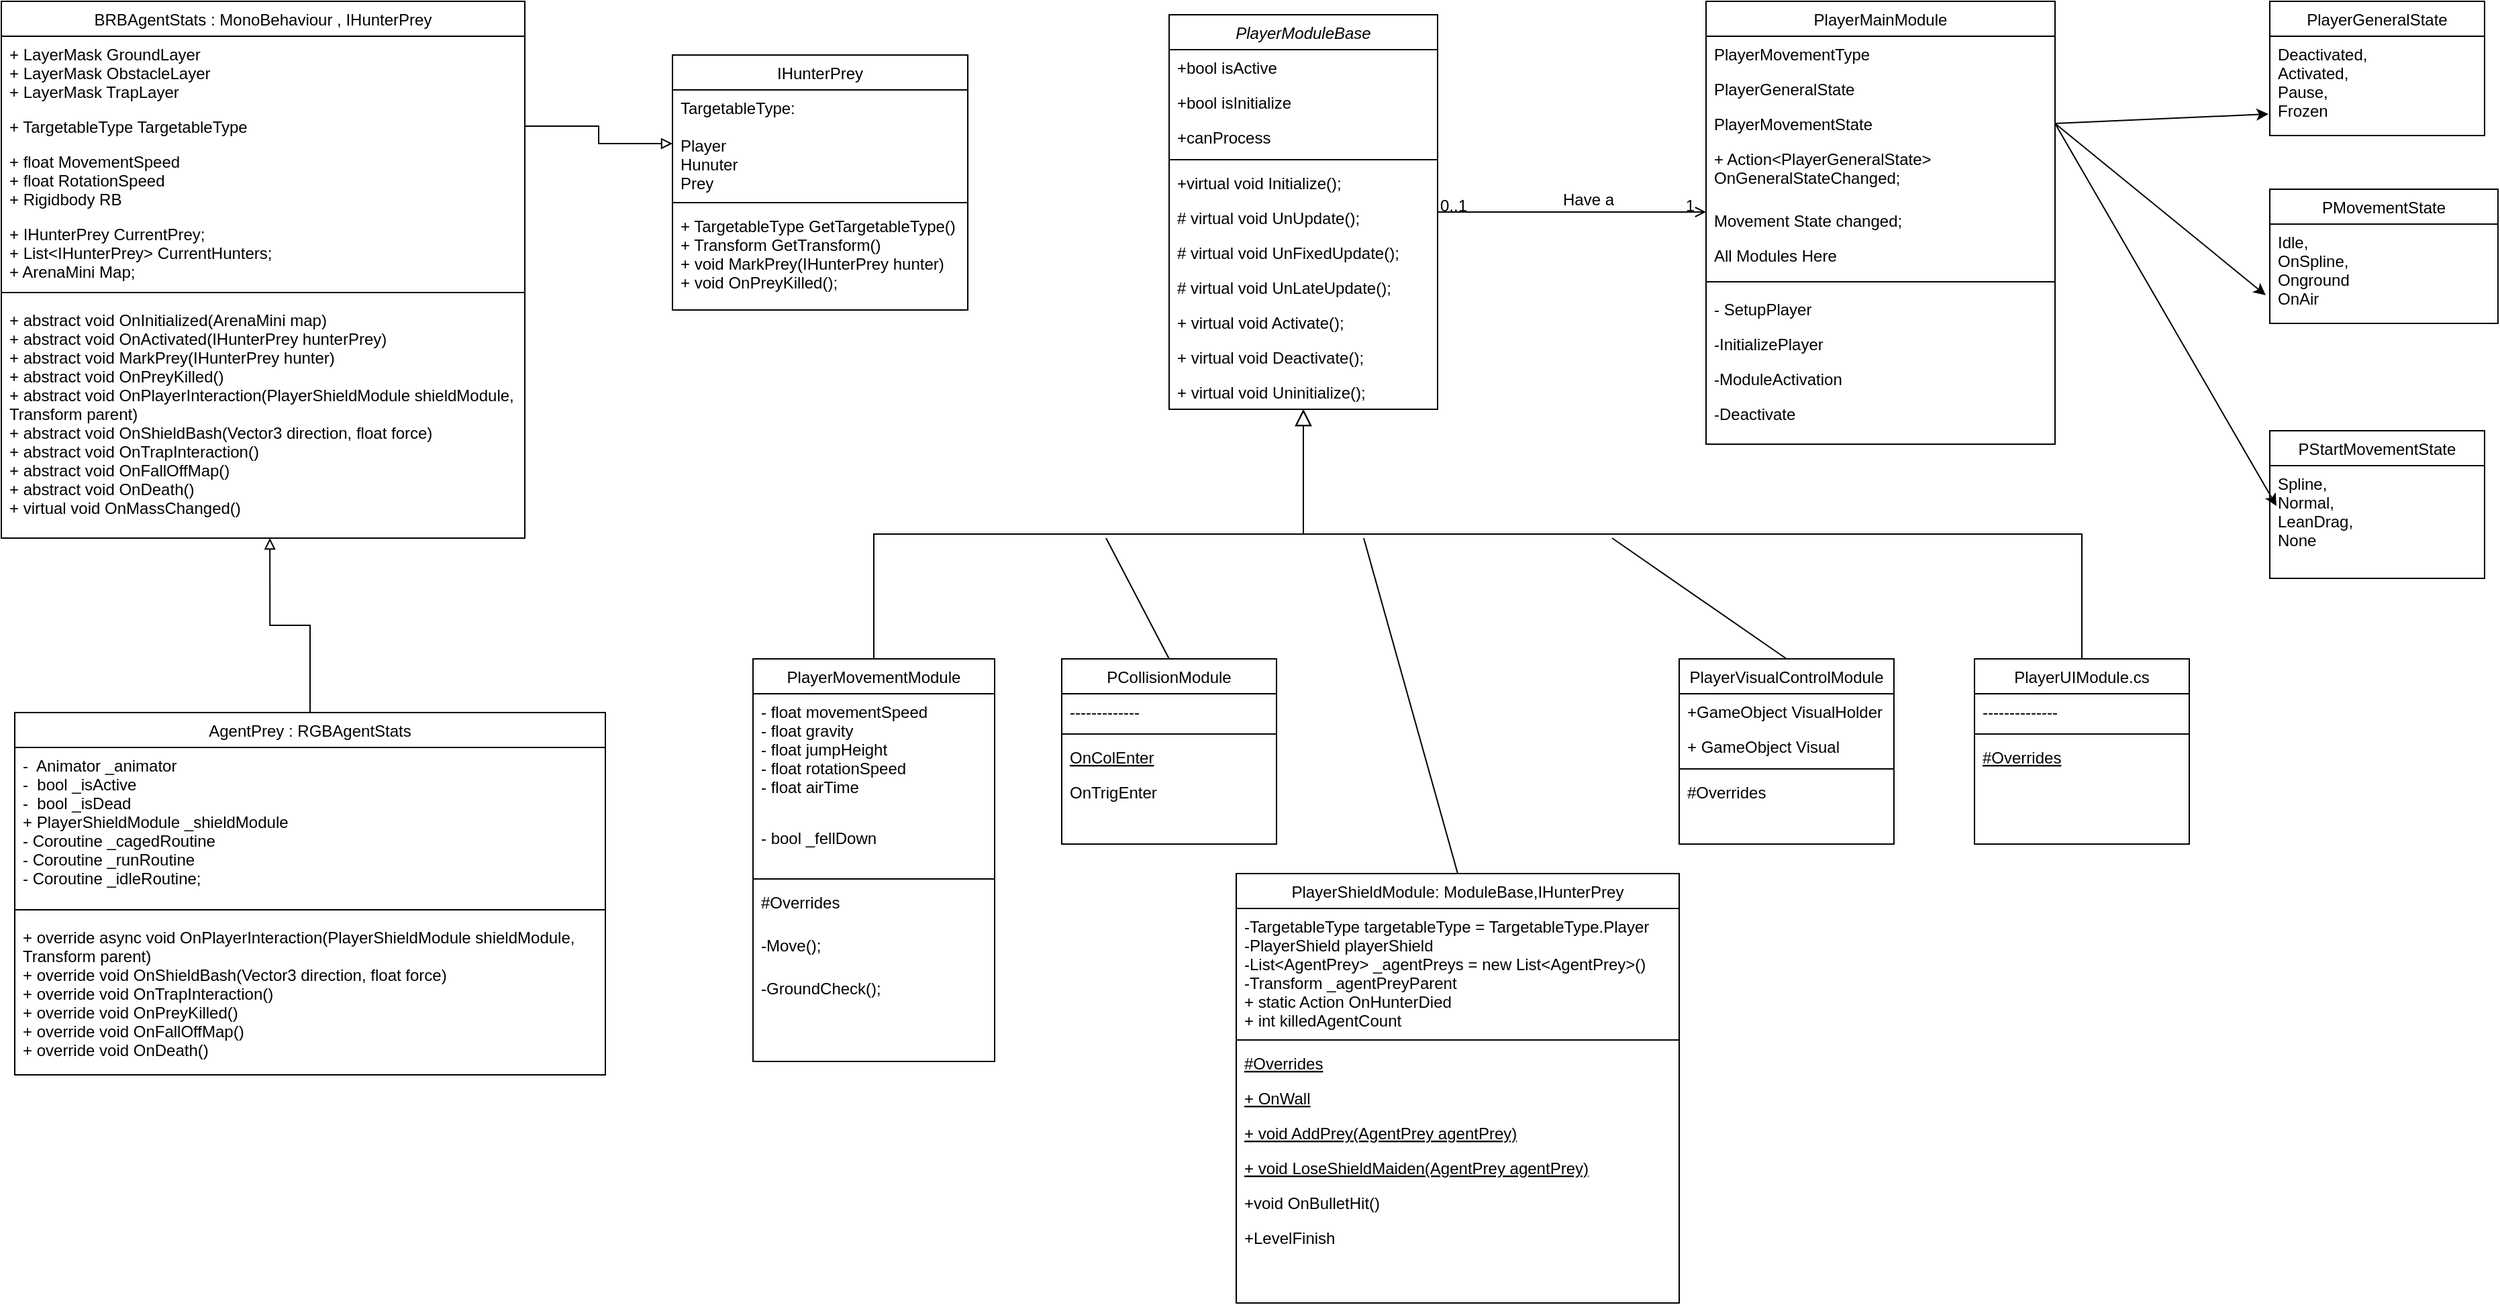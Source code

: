 <mxfile version="20.3.0" type="device"><diagram id="C5RBs43oDa-KdzZeNtuy" name="Page-1"><mxGraphModel dx="2853" dy="1233" grid="1" gridSize="10" guides="1" tooltips="1" connect="1" arrows="1" fold="1" page="1" pageScale="1" pageWidth="827" pageHeight="1169" math="0" shadow="0"><root><mxCell id="WIyWlLk6GJQsqaUBKTNV-0"/><mxCell id="WIyWlLk6GJQsqaUBKTNV-1" parent="WIyWlLk6GJQsqaUBKTNV-0"/><mxCell id="zkfFHV4jXpPFQw0GAbJ--0" value="PlayerModuleBase" style="swimlane;fontStyle=2;align=center;verticalAlign=top;childLayout=stackLayout;horizontal=1;startSize=26;horizontalStack=0;resizeParent=1;resizeLast=0;collapsible=1;marginBottom=0;rounded=0;shadow=0;strokeWidth=1;" parent="WIyWlLk6GJQsqaUBKTNV-1" vertex="1"><mxGeometry x="60" y="20" width="200" height="294" as="geometry"><mxRectangle x="230" y="140" width="160" height="26" as="alternateBounds"/></mxGeometry></mxCell><mxCell id="zkfFHV4jXpPFQw0GAbJ--1" value="+bool isActive" style="text;align=left;verticalAlign=top;spacingLeft=4;spacingRight=4;overflow=hidden;rotatable=0;points=[[0,0.5],[1,0.5]];portConstraint=eastwest;" parent="zkfFHV4jXpPFQw0GAbJ--0" vertex="1"><mxGeometry y="26" width="200" height="26" as="geometry"/></mxCell><mxCell id="zkfFHV4jXpPFQw0GAbJ--2" value="+bool isInitialize    " style="text;align=left;verticalAlign=top;spacingLeft=4;spacingRight=4;overflow=hidden;rotatable=0;points=[[0,0.5],[1,0.5]];portConstraint=eastwest;rounded=0;shadow=0;html=0;" parent="zkfFHV4jXpPFQw0GAbJ--0" vertex="1"><mxGeometry y="52" width="200" height="26" as="geometry"/></mxCell><mxCell id="zkfFHV4jXpPFQw0GAbJ--3" value="+canProcess" style="text;align=left;verticalAlign=top;spacingLeft=4;spacingRight=4;overflow=hidden;rotatable=0;points=[[0,0.5],[1,0.5]];portConstraint=eastwest;rounded=0;shadow=0;html=0;" parent="zkfFHV4jXpPFQw0GAbJ--0" vertex="1"><mxGeometry y="78" width="200" height="26" as="geometry"/></mxCell><mxCell id="zkfFHV4jXpPFQw0GAbJ--4" value="" style="line;html=1;strokeWidth=1;align=left;verticalAlign=middle;spacingTop=-1;spacingLeft=3;spacingRight=3;rotatable=0;labelPosition=right;points=[];portConstraint=eastwest;" parent="zkfFHV4jXpPFQw0GAbJ--0" vertex="1"><mxGeometry y="104" width="200" height="8" as="geometry"/></mxCell><mxCell id="zkfFHV4jXpPFQw0GAbJ--5" value="+virtual void Initialize();" style="text;align=left;verticalAlign=top;spacingLeft=4;spacingRight=4;overflow=hidden;rotatable=0;points=[[0,0.5],[1,0.5]];portConstraint=eastwest;" parent="zkfFHV4jXpPFQw0GAbJ--0" vertex="1"><mxGeometry y="112" width="200" height="26" as="geometry"/></mxCell><mxCell id="3IJ4O50w9_blBwNhIo6J-9" value="# virtual void UnUpdate(); " style="text;align=left;verticalAlign=top;spacingLeft=4;spacingRight=4;overflow=hidden;rotatable=0;points=[[0,0.5],[1,0.5]];portConstraint=eastwest;" vertex="1" parent="zkfFHV4jXpPFQw0GAbJ--0"><mxGeometry y="138" width="200" height="26" as="geometry"/></mxCell><mxCell id="3IJ4O50w9_blBwNhIo6J-10" value="# virtual void UnFixedUpdate();" style="text;align=left;verticalAlign=top;spacingLeft=4;spacingRight=4;overflow=hidden;rotatable=0;points=[[0,0.5],[1,0.5]];portConstraint=eastwest;" vertex="1" parent="zkfFHV4jXpPFQw0GAbJ--0"><mxGeometry y="164" width="200" height="26" as="geometry"/></mxCell><mxCell id="3IJ4O50w9_blBwNhIo6J-12" value="# virtual void UnLateUpdate();" style="text;align=left;verticalAlign=top;spacingLeft=4;spacingRight=4;overflow=hidden;rotatable=0;points=[[0,0.5],[1,0.5]];portConstraint=eastwest;" vertex="1" parent="zkfFHV4jXpPFQw0GAbJ--0"><mxGeometry y="190" width="200" height="26" as="geometry"/></mxCell><mxCell id="3IJ4O50w9_blBwNhIo6J-11" value="+ virtual void Activate();" style="text;align=left;verticalAlign=top;spacingLeft=4;spacingRight=4;overflow=hidden;rotatable=0;points=[[0,0.5],[1,0.5]];portConstraint=eastwest;" vertex="1" parent="zkfFHV4jXpPFQw0GAbJ--0"><mxGeometry y="216" width="200" height="26" as="geometry"/></mxCell><mxCell id="3IJ4O50w9_blBwNhIo6J-13" value="+ virtual void Deactivate();" style="text;align=left;verticalAlign=top;spacingLeft=4;spacingRight=4;overflow=hidden;rotatable=0;points=[[0,0.5],[1,0.5]];portConstraint=eastwest;" vertex="1" parent="zkfFHV4jXpPFQw0GAbJ--0"><mxGeometry y="242" width="200" height="26" as="geometry"/></mxCell><mxCell id="3IJ4O50w9_blBwNhIo6J-14" value="+ virtual void Uninitialize();" style="text;align=left;verticalAlign=top;spacingLeft=4;spacingRight=4;overflow=hidden;rotatable=0;points=[[0,0.5],[1,0.5]];portConstraint=eastwest;" vertex="1" parent="zkfFHV4jXpPFQw0GAbJ--0"><mxGeometry y="268" width="200" height="26" as="geometry"/></mxCell><mxCell id="zkfFHV4jXpPFQw0GAbJ--6" value="PlayerMovementModule" style="swimlane;fontStyle=0;align=center;verticalAlign=top;childLayout=stackLayout;horizontal=1;startSize=26;horizontalStack=0;resizeParent=1;resizeLast=0;collapsible=1;marginBottom=0;rounded=0;shadow=0;strokeWidth=1;" parent="WIyWlLk6GJQsqaUBKTNV-1" vertex="1"><mxGeometry x="-250" y="500" width="180" height="300" as="geometry"><mxRectangle x="130" y="380" width="160" height="26" as="alternateBounds"/></mxGeometry></mxCell><mxCell id="zkfFHV4jXpPFQw0GAbJ--7" value="- float movementSpeed&#10;- float gravity&#10;- float jumpHeight&#10;- float rotationSpeed&#10;- float airTime" style="text;align=left;verticalAlign=top;spacingLeft=4;spacingRight=4;overflow=hidden;rotatable=0;points=[[0,0.5],[1,0.5]];portConstraint=eastwest;" parent="zkfFHV4jXpPFQw0GAbJ--6" vertex="1"><mxGeometry y="26" width="180" height="94" as="geometry"/></mxCell><mxCell id="3IJ4O50w9_blBwNhIo6J-68" value="- bool _fellDown" style="text;align=left;verticalAlign=top;spacingLeft=4;spacingRight=4;overflow=hidden;rotatable=0;points=[[0,0.5],[1,0.5]];portConstraint=eastwest;" vertex="1" parent="zkfFHV4jXpPFQw0GAbJ--6"><mxGeometry y="120" width="180" height="40" as="geometry"/></mxCell><mxCell id="zkfFHV4jXpPFQw0GAbJ--9" value="" style="line;html=1;strokeWidth=1;align=left;verticalAlign=middle;spacingTop=-1;spacingLeft=3;spacingRight=3;rotatable=0;labelPosition=right;points=[];portConstraint=eastwest;" parent="zkfFHV4jXpPFQw0GAbJ--6" vertex="1"><mxGeometry y="160" width="180" height="8" as="geometry"/></mxCell><mxCell id="3IJ4O50w9_blBwNhIo6J-69" value="#Overrides" style="text;align=left;verticalAlign=top;spacingLeft=4;spacingRight=4;overflow=hidden;rotatable=0;points=[[0,0.5],[1,0.5]];portConstraint=eastwest;" vertex="1" parent="zkfFHV4jXpPFQw0GAbJ--6"><mxGeometry y="168" width="180" height="32" as="geometry"/></mxCell><mxCell id="3IJ4O50w9_blBwNhIo6J-70" value="-Move();" style="text;align=left;verticalAlign=top;spacingLeft=4;spacingRight=4;overflow=hidden;rotatable=0;points=[[0,0.5],[1,0.5]];portConstraint=eastwest;" vertex="1" parent="zkfFHV4jXpPFQw0GAbJ--6"><mxGeometry y="200" width="180" height="32" as="geometry"/></mxCell><mxCell id="3IJ4O50w9_blBwNhIo6J-71" value="-GroundCheck();" style="text;align=left;verticalAlign=top;spacingLeft=4;spacingRight=4;overflow=hidden;rotatable=0;points=[[0,0.5],[1,0.5]];portConstraint=eastwest;" vertex="1" parent="zkfFHV4jXpPFQw0GAbJ--6"><mxGeometry y="232" width="180" height="32" as="geometry"/></mxCell><mxCell id="zkfFHV4jXpPFQw0GAbJ--12" value="" style="endArrow=block;endSize=10;endFill=0;shadow=0;strokeWidth=1;rounded=0;edgeStyle=elbowEdgeStyle;elbow=vertical;" parent="WIyWlLk6GJQsqaUBKTNV-1" source="zkfFHV4jXpPFQw0GAbJ--6" target="zkfFHV4jXpPFQw0GAbJ--0" edge="1"><mxGeometry width="160" relative="1" as="geometry"><mxPoint x="200" y="203" as="sourcePoint"/><mxPoint x="200" y="203" as="targetPoint"/></mxGeometry></mxCell><mxCell id="zkfFHV4jXpPFQw0GAbJ--16" value="" style="endArrow=block;endSize=10;endFill=0;shadow=0;strokeWidth=1;rounded=0;edgeStyle=elbowEdgeStyle;elbow=vertical;exitX=0.5;exitY=0;exitDx=0;exitDy=0;" parent="WIyWlLk6GJQsqaUBKTNV-1" source="3IJ4O50w9_blBwNhIo6J-35" target="zkfFHV4jXpPFQw0GAbJ--0" edge="1"><mxGeometry width="160" relative="1" as="geometry"><mxPoint x="740" y="510" as="sourcePoint"/><mxPoint x="310" y="271" as="targetPoint"/><Array as="points"><mxPoint x="430" y="407"/></Array></mxGeometry></mxCell><mxCell id="zkfFHV4jXpPFQw0GAbJ--17" value="PlayerMainModule" style="swimlane;fontStyle=0;align=center;verticalAlign=top;childLayout=stackLayout;horizontal=1;startSize=26;horizontalStack=0;resizeParent=1;resizeLast=0;collapsible=1;marginBottom=0;rounded=0;shadow=0;strokeWidth=1;" parent="WIyWlLk6GJQsqaUBKTNV-1" vertex="1"><mxGeometry x="460" y="10" width="260" height="330" as="geometry"><mxRectangle x="550" y="140" width="160" height="26" as="alternateBounds"/></mxGeometry></mxCell><mxCell id="zkfFHV4jXpPFQw0GAbJ--18" value="PlayerMovementType" style="text;align=left;verticalAlign=top;spacingLeft=4;spacingRight=4;overflow=hidden;rotatable=0;points=[[0,0.5],[1,0.5]];portConstraint=eastwest;" parent="zkfFHV4jXpPFQw0GAbJ--17" vertex="1"><mxGeometry y="26" width="260" height="26" as="geometry"/></mxCell><mxCell id="zkfFHV4jXpPFQw0GAbJ--19" value="PlayerGeneralState" style="text;align=left;verticalAlign=top;spacingLeft=4;spacingRight=4;overflow=hidden;rotatable=0;points=[[0,0.5],[1,0.5]];portConstraint=eastwest;rounded=0;shadow=0;html=0;" parent="zkfFHV4jXpPFQw0GAbJ--17" vertex="1"><mxGeometry y="52" width="260" height="26" as="geometry"/></mxCell><mxCell id="zkfFHV4jXpPFQw0GAbJ--20" value="PlayerMovementState" style="text;align=left;verticalAlign=top;spacingLeft=4;spacingRight=4;overflow=hidden;rotatable=0;points=[[0,0.5],[1,0.5]];portConstraint=eastwest;rounded=0;shadow=0;html=0;" parent="zkfFHV4jXpPFQw0GAbJ--17" vertex="1"><mxGeometry y="78" width="260" height="26" as="geometry"/></mxCell><mxCell id="zkfFHV4jXpPFQw0GAbJ--21" value="+ Action&lt;PlayerGeneralState&gt; &#10;OnGeneralStateChanged;" style="text;align=left;verticalAlign=top;spacingLeft=4;spacingRight=4;overflow=hidden;rotatable=0;points=[[0,0.5],[1,0.5]];portConstraint=eastwest;rounded=0;shadow=0;html=0;" parent="zkfFHV4jXpPFQw0GAbJ--17" vertex="1"><mxGeometry y="104" width="260" height="46" as="geometry"/></mxCell><mxCell id="zkfFHV4jXpPFQw0GAbJ--22" value="Movement State changed;" style="text;align=left;verticalAlign=top;spacingLeft=4;spacingRight=4;overflow=hidden;rotatable=0;points=[[0,0.5],[1,0.5]];portConstraint=eastwest;rounded=0;shadow=0;html=0;" parent="zkfFHV4jXpPFQw0GAbJ--17" vertex="1"><mxGeometry y="150" width="260" height="26" as="geometry"/></mxCell><mxCell id="zkfFHV4jXpPFQw0GAbJ--24" value="All Modules Here" style="text;align=left;verticalAlign=top;spacingLeft=4;spacingRight=4;overflow=hidden;rotatable=0;points=[[0,0.5],[1,0.5]];portConstraint=eastwest;" parent="zkfFHV4jXpPFQw0GAbJ--17" vertex="1"><mxGeometry y="176" width="260" height="26" as="geometry"/></mxCell><mxCell id="zkfFHV4jXpPFQw0GAbJ--23" value="" style="line;html=1;strokeWidth=1;align=left;verticalAlign=middle;spacingTop=-1;spacingLeft=3;spacingRight=3;rotatable=0;labelPosition=right;points=[];portConstraint=eastwest;" parent="zkfFHV4jXpPFQw0GAbJ--17" vertex="1"><mxGeometry y="202" width="260" height="14" as="geometry"/></mxCell><mxCell id="3IJ4O50w9_blBwNhIo6J-64" value="- SetupPlayer" style="text;align=left;verticalAlign=top;spacingLeft=4;spacingRight=4;overflow=hidden;rotatable=0;points=[[0,0.5],[1,0.5]];portConstraint=eastwest;" vertex="1" parent="zkfFHV4jXpPFQw0GAbJ--17"><mxGeometry y="216" width="260" height="26" as="geometry"/></mxCell><mxCell id="3IJ4O50w9_blBwNhIo6J-65" value="-InitializePlayer" style="text;align=left;verticalAlign=top;spacingLeft=4;spacingRight=4;overflow=hidden;rotatable=0;points=[[0,0.5],[1,0.5]];portConstraint=eastwest;" vertex="1" parent="zkfFHV4jXpPFQw0GAbJ--17"><mxGeometry y="242" width="260" height="26" as="geometry"/></mxCell><mxCell id="3IJ4O50w9_blBwNhIo6J-66" value="-ModuleActivation" style="text;align=left;verticalAlign=top;spacingLeft=4;spacingRight=4;overflow=hidden;rotatable=0;points=[[0,0.5],[1,0.5]];portConstraint=eastwest;" vertex="1" parent="zkfFHV4jXpPFQw0GAbJ--17"><mxGeometry y="268" width="260" height="26" as="geometry"/></mxCell><mxCell id="3IJ4O50w9_blBwNhIo6J-67" value="-Deactivate" style="text;align=left;verticalAlign=top;spacingLeft=4;spacingRight=4;overflow=hidden;rotatable=0;points=[[0,0.5],[1,0.5]];portConstraint=eastwest;" vertex="1" parent="zkfFHV4jXpPFQw0GAbJ--17"><mxGeometry y="294" width="260" height="26" as="geometry"/></mxCell><mxCell id="zkfFHV4jXpPFQw0GAbJ--26" value="" style="endArrow=open;shadow=0;strokeWidth=1;rounded=0;endFill=1;edgeStyle=elbowEdgeStyle;elbow=vertical;" parent="WIyWlLk6GJQsqaUBKTNV-1" source="zkfFHV4jXpPFQw0GAbJ--0" target="zkfFHV4jXpPFQw0GAbJ--17" edge="1"><mxGeometry x="0.5" y="41" relative="1" as="geometry"><mxPoint x="380" y="192" as="sourcePoint"/><mxPoint x="540" y="192" as="targetPoint"/><mxPoint x="-40" y="32" as="offset"/></mxGeometry></mxCell><mxCell id="zkfFHV4jXpPFQw0GAbJ--27" value="0..1" style="resizable=0;align=left;verticalAlign=bottom;labelBackgroundColor=none;fontSize=12;" parent="zkfFHV4jXpPFQw0GAbJ--26" connectable="0" vertex="1"><mxGeometry x="-1" relative="1" as="geometry"><mxPoint y="4" as="offset"/></mxGeometry></mxCell><mxCell id="zkfFHV4jXpPFQw0GAbJ--28" value="1" style="resizable=0;align=right;verticalAlign=bottom;labelBackgroundColor=none;fontSize=12;" parent="zkfFHV4jXpPFQw0GAbJ--26" connectable="0" vertex="1"><mxGeometry x="1" relative="1" as="geometry"><mxPoint x="-7" y="4" as="offset"/></mxGeometry></mxCell><mxCell id="zkfFHV4jXpPFQw0GAbJ--29" value="Have a" style="text;html=1;resizable=0;points=[];;align=center;verticalAlign=middle;labelBackgroundColor=none;rounded=0;shadow=0;strokeWidth=1;fontSize=12;" parent="zkfFHV4jXpPFQw0GAbJ--26" vertex="1" connectable="0"><mxGeometry x="0.5" y="49" relative="1" as="geometry"><mxPoint x="-38" y="40" as="offset"/></mxGeometry></mxCell><mxCell id="3IJ4O50w9_blBwNhIo6J-0" value="PCollisionModule" style="swimlane;fontStyle=0;align=center;verticalAlign=top;childLayout=stackLayout;horizontal=1;startSize=26;horizontalStack=0;resizeParent=1;resizeLast=0;collapsible=1;marginBottom=0;rounded=0;shadow=0;strokeWidth=1;" vertex="1" parent="WIyWlLk6GJQsqaUBKTNV-1"><mxGeometry x="-20" y="500" width="160" height="138" as="geometry"><mxRectangle x="130" y="380" width="160" height="26" as="alternateBounds"/></mxGeometry></mxCell><mxCell id="3IJ4O50w9_blBwNhIo6J-2" value="-------------" style="text;align=left;verticalAlign=top;spacingLeft=4;spacingRight=4;overflow=hidden;rotatable=0;points=[[0,0.5],[1,0.5]];portConstraint=eastwest;rounded=0;shadow=0;html=0;" vertex="1" parent="3IJ4O50w9_blBwNhIo6J-0"><mxGeometry y="26" width="160" height="26" as="geometry"/></mxCell><mxCell id="3IJ4O50w9_blBwNhIo6J-3" value="" style="line;html=1;strokeWidth=1;align=left;verticalAlign=middle;spacingTop=-1;spacingLeft=3;spacingRight=3;rotatable=0;labelPosition=right;points=[];portConstraint=eastwest;" vertex="1" parent="3IJ4O50w9_blBwNhIo6J-0"><mxGeometry y="52" width="160" height="8" as="geometry"/></mxCell><mxCell id="3IJ4O50w9_blBwNhIo6J-4" value="OnColEnter" style="text;align=left;verticalAlign=top;spacingLeft=4;spacingRight=4;overflow=hidden;rotatable=0;points=[[0,0.5],[1,0.5]];portConstraint=eastwest;fontStyle=4" vertex="1" parent="3IJ4O50w9_blBwNhIo6J-0"><mxGeometry y="60" width="160" height="26" as="geometry"/></mxCell><mxCell id="3IJ4O50w9_blBwNhIo6J-5" value="OnTrigEnter" style="text;align=left;verticalAlign=top;spacingLeft=4;spacingRight=4;overflow=hidden;rotatable=0;points=[[0,0.5],[1,0.5]];portConstraint=eastwest;" vertex="1" parent="3IJ4O50w9_blBwNhIo6J-0"><mxGeometry y="86" width="160" height="26" as="geometry"/></mxCell><mxCell id="3IJ4O50w9_blBwNhIo6J-8" value="" style="endArrow=none;html=1;rounded=0;exitX=0.5;exitY=0;exitDx=0;exitDy=0;" edge="1" parent="WIyWlLk6GJQsqaUBKTNV-1" source="3IJ4O50w9_blBwNhIo6J-0"><mxGeometry width="50" height="50" relative="1" as="geometry"><mxPoint x="390" y="470" as="sourcePoint"/><mxPoint x="13" y="410" as="targetPoint"/></mxGeometry></mxCell><mxCell id="3IJ4O50w9_blBwNhIo6J-15" value="PlayerShieldModule: ModuleBase,IHunterPrey" style="swimlane;fontStyle=0;align=center;verticalAlign=top;childLayout=stackLayout;horizontal=1;startSize=26;horizontalStack=0;resizeParent=1;resizeLast=0;collapsible=1;marginBottom=0;rounded=0;shadow=0;strokeWidth=1;" vertex="1" parent="WIyWlLk6GJQsqaUBKTNV-1"><mxGeometry x="110" y="660" width="330" height="320" as="geometry"><mxRectangle x="130" y="380" width="160" height="26" as="alternateBounds"/></mxGeometry></mxCell><mxCell id="3IJ4O50w9_blBwNhIo6J-16" value="-TargetableType targetableType = TargetableType.Player&#10;-PlayerShield playerShield&#10;-List&lt;AgentPrey&gt; _agentPreys = new List&lt;AgentPrey&gt;()&#10;-Transform _agentPreyParent&#10;+ static Action OnHunterDied&#10;+ int killedAgentCount" style="text;align=left;verticalAlign=top;spacingLeft=4;spacingRight=4;overflow=hidden;rotatable=0;points=[[0,0.5],[1,0.5]];portConstraint=eastwest;" vertex="1" parent="3IJ4O50w9_blBwNhIo6J-15"><mxGeometry y="26" width="330" height="94" as="geometry"/></mxCell><mxCell id="3IJ4O50w9_blBwNhIo6J-18" value="" style="line;html=1;strokeWidth=1;align=left;verticalAlign=middle;spacingTop=-1;spacingLeft=3;spacingRight=3;rotatable=0;labelPosition=right;points=[];portConstraint=eastwest;" vertex="1" parent="3IJ4O50w9_blBwNhIo6J-15"><mxGeometry y="120" width="330" height="8" as="geometry"/></mxCell><mxCell id="3IJ4O50w9_blBwNhIo6J-19" value="#Overrides" style="text;align=left;verticalAlign=top;spacingLeft=4;spacingRight=4;overflow=hidden;rotatable=0;points=[[0,0.5],[1,0.5]];portConstraint=eastwest;fontStyle=4" vertex="1" parent="3IJ4O50w9_blBwNhIo6J-15"><mxGeometry y="128" width="330" height="26" as="geometry"/></mxCell><mxCell id="3IJ4O50w9_blBwNhIo6J-79" value="+ OnWall" style="text;align=left;verticalAlign=top;spacingLeft=4;spacingRight=4;overflow=hidden;rotatable=0;points=[[0,0.5],[1,0.5]];portConstraint=eastwest;fontStyle=4" vertex="1" parent="3IJ4O50w9_blBwNhIo6J-15"><mxGeometry y="154" width="330" height="26" as="geometry"/></mxCell><mxCell id="3IJ4O50w9_blBwNhIo6J-80" value="+ void AddPrey(AgentPrey agentPrey)" style="text;align=left;verticalAlign=top;spacingLeft=4;spacingRight=4;overflow=hidden;rotatable=0;points=[[0,0.5],[1,0.5]];portConstraint=eastwest;fontStyle=4" vertex="1" parent="3IJ4O50w9_blBwNhIo6J-15"><mxGeometry y="180" width="330" height="26" as="geometry"/></mxCell><mxCell id="3IJ4O50w9_blBwNhIo6J-81" value="+ void LoseShieldMaiden(AgentPrey agentPrey)" style="text;align=left;verticalAlign=top;spacingLeft=4;spacingRight=4;overflow=hidden;rotatable=0;points=[[0,0.5],[1,0.5]];portConstraint=eastwest;fontStyle=4" vertex="1" parent="3IJ4O50w9_blBwNhIo6J-15"><mxGeometry y="206" width="330" height="26" as="geometry"/></mxCell><mxCell id="3IJ4O50w9_blBwNhIo6J-128" value="+void OnBulletHit()" style="text;align=left;verticalAlign=top;spacingLeft=4;spacingRight=4;overflow=hidden;rotatable=0;points=[[0,0.5],[1,0.5]];portConstraint=eastwest;" vertex="1" parent="3IJ4O50w9_blBwNhIo6J-15"><mxGeometry y="232" width="330" height="26" as="geometry"/></mxCell><mxCell id="3IJ4O50w9_blBwNhIo6J-129" value="+LevelFinish" style="text;align=left;verticalAlign=top;spacingLeft=4;spacingRight=4;overflow=hidden;rotatable=0;points=[[0,0.5],[1,0.5]];portConstraint=eastwest;" vertex="1" parent="3IJ4O50w9_blBwNhIo6J-15"><mxGeometry y="258" width="330" height="26" as="geometry"/></mxCell><mxCell id="3IJ4O50w9_blBwNhIo6J-21" value="" style="endArrow=none;html=1;rounded=0;exitX=0.5;exitY=0;exitDx=0;exitDy=0;" edge="1" parent="WIyWlLk6GJQsqaUBKTNV-1" source="3IJ4O50w9_blBwNhIo6J-15"><mxGeometry width="50" height="50" relative="1" as="geometry"><mxPoint x="390" y="470" as="sourcePoint"/><mxPoint x="205" y="410" as="targetPoint"/></mxGeometry></mxCell><mxCell id="3IJ4O50w9_blBwNhIo6J-22" value="PlayerVisualControlModule" style="swimlane;fontStyle=0;align=center;verticalAlign=top;childLayout=stackLayout;horizontal=1;startSize=26;horizontalStack=0;resizeParent=1;resizeLast=0;collapsible=1;marginBottom=0;rounded=0;shadow=0;strokeWidth=1;" vertex="1" parent="WIyWlLk6GJQsqaUBKTNV-1"><mxGeometry x="440" y="500" width="160" height="138" as="geometry"><mxRectangle x="130" y="380" width="160" height="26" as="alternateBounds"/></mxGeometry></mxCell><mxCell id="3IJ4O50w9_blBwNhIo6J-23" value="+GameObject VisualHolder" style="text;align=left;verticalAlign=top;spacingLeft=4;spacingRight=4;overflow=hidden;rotatable=0;points=[[0,0.5],[1,0.5]];portConstraint=eastwest;" vertex="1" parent="3IJ4O50w9_blBwNhIo6J-22"><mxGeometry y="26" width="160" height="26" as="geometry"/></mxCell><mxCell id="3IJ4O50w9_blBwNhIo6J-24" value="+ GameObject Visual" style="text;align=left;verticalAlign=top;spacingLeft=4;spacingRight=4;overflow=hidden;rotatable=0;points=[[0,0.5],[1,0.5]];portConstraint=eastwest;rounded=0;shadow=0;html=0;" vertex="1" parent="3IJ4O50w9_blBwNhIo6J-22"><mxGeometry y="52" width="160" height="26" as="geometry"/></mxCell><mxCell id="3IJ4O50w9_blBwNhIo6J-25" value="" style="line;html=1;strokeWidth=1;align=left;verticalAlign=middle;spacingTop=-1;spacingLeft=3;spacingRight=3;rotatable=0;labelPosition=right;points=[];portConstraint=eastwest;" vertex="1" parent="3IJ4O50w9_blBwNhIo6J-22"><mxGeometry y="78" width="160" height="8" as="geometry"/></mxCell><mxCell id="3IJ4O50w9_blBwNhIo6J-27" value="#Overrides" style="text;align=left;verticalAlign=top;spacingLeft=4;spacingRight=4;overflow=hidden;rotatable=0;points=[[0,0.5],[1,0.5]];portConstraint=eastwest;" vertex="1" parent="3IJ4O50w9_blBwNhIo6J-22"><mxGeometry y="86" width="160" height="26" as="geometry"/></mxCell><mxCell id="3IJ4O50w9_blBwNhIo6J-28" value="" style="endArrow=none;html=1;rounded=0;entryX=0.5;entryY=0;entryDx=0;entryDy=0;" edge="1" parent="WIyWlLk6GJQsqaUBKTNV-1" target="3IJ4O50w9_blBwNhIo6J-22"><mxGeometry width="50" height="50" relative="1" as="geometry"><mxPoint x="390" y="410" as="sourcePoint"/><mxPoint x="440" y="420" as="targetPoint"/></mxGeometry></mxCell><mxCell id="3IJ4O50w9_blBwNhIo6J-35" value="PlayerUIModule.cs" style="swimlane;fontStyle=0;align=center;verticalAlign=top;childLayout=stackLayout;horizontal=1;startSize=26;horizontalStack=0;resizeParent=1;resizeLast=0;collapsible=1;marginBottom=0;rounded=0;shadow=0;strokeWidth=1;" vertex="1" parent="WIyWlLk6GJQsqaUBKTNV-1"><mxGeometry x="660" y="500" width="160" height="138" as="geometry"><mxRectangle x="130" y="380" width="160" height="26" as="alternateBounds"/></mxGeometry></mxCell><mxCell id="3IJ4O50w9_blBwNhIo6J-36" value="--------------" style="text;align=left;verticalAlign=top;spacingLeft=4;spacingRight=4;overflow=hidden;rotatable=0;points=[[0,0.5],[1,0.5]];portConstraint=eastwest;" vertex="1" parent="3IJ4O50w9_blBwNhIo6J-35"><mxGeometry y="26" width="160" height="26" as="geometry"/></mxCell><mxCell id="3IJ4O50w9_blBwNhIo6J-38" value="" style="line;html=1;strokeWidth=1;align=left;verticalAlign=middle;spacingTop=-1;spacingLeft=3;spacingRight=3;rotatable=0;labelPosition=right;points=[];portConstraint=eastwest;" vertex="1" parent="3IJ4O50w9_blBwNhIo6J-35"><mxGeometry y="52" width="160" height="8" as="geometry"/></mxCell><mxCell id="3IJ4O50w9_blBwNhIo6J-39" value="#Overrides" style="text;align=left;verticalAlign=top;spacingLeft=4;spacingRight=4;overflow=hidden;rotatable=0;points=[[0,0.5],[1,0.5]];portConstraint=eastwest;fontStyle=4" vertex="1" parent="3IJ4O50w9_blBwNhIo6J-35"><mxGeometry y="60" width="160" height="26" as="geometry"/></mxCell><mxCell id="3IJ4O50w9_blBwNhIo6J-41" value="PMovementState" style="swimlane;fontStyle=0;align=center;verticalAlign=top;childLayout=stackLayout;horizontal=1;startSize=26;horizontalStack=0;resizeParent=1;resizeLast=0;collapsible=1;marginBottom=0;rounded=0;shadow=0;strokeWidth=1;" vertex="1" parent="WIyWlLk6GJQsqaUBKTNV-1"><mxGeometry x="880" y="150" width="170" height="100" as="geometry"><mxRectangle x="130" y="380" width="160" height="26" as="alternateBounds"/></mxGeometry></mxCell><mxCell id="3IJ4O50w9_blBwNhIo6J-42" value="Idle,&#10;OnSpline,&#10;Onground&#10;OnAir" style="text;align=left;verticalAlign=top;spacingLeft=4;spacingRight=4;overflow=hidden;rotatable=0;points=[[0,0.5],[1,0.5]];portConstraint=eastwest;" vertex="1" parent="3IJ4O50w9_blBwNhIo6J-41"><mxGeometry y="26" width="170" height="74" as="geometry"/></mxCell><mxCell id="3IJ4O50w9_blBwNhIo6J-47" value="PStartMovementState" style="swimlane;fontStyle=0;align=center;verticalAlign=top;childLayout=stackLayout;horizontal=1;startSize=26;horizontalStack=0;resizeParent=1;resizeLast=0;collapsible=1;marginBottom=0;rounded=0;shadow=0;strokeWidth=1;" vertex="1" parent="WIyWlLk6GJQsqaUBKTNV-1"><mxGeometry x="880" y="330" width="160" height="110" as="geometry"><mxRectangle x="130" y="380" width="160" height="26" as="alternateBounds"/></mxGeometry></mxCell><mxCell id="3IJ4O50w9_blBwNhIo6J-52" value="Spline,&#10;Normal,&#10;LeanDrag,&#10;None" style="text;align=left;verticalAlign=top;spacingLeft=4;spacingRight=4;overflow=hidden;rotatable=0;points=[[0,0.5],[1,0.5]];portConstraint=eastwest;" vertex="1" parent="3IJ4O50w9_blBwNhIo6J-47"><mxGeometry y="26" width="160" height="84" as="geometry"/></mxCell><mxCell id="3IJ4O50w9_blBwNhIo6J-53" value="PlayerGeneralState" style="swimlane;fontStyle=0;align=center;verticalAlign=top;childLayout=stackLayout;horizontal=1;startSize=26;horizontalStack=0;resizeParent=1;resizeLast=0;collapsible=1;marginBottom=0;rounded=0;shadow=0;strokeWidth=1;" vertex="1" parent="WIyWlLk6GJQsqaUBKTNV-1"><mxGeometry x="880" y="10" width="160" height="100" as="geometry"><mxRectangle x="130" y="380" width="160" height="26" as="alternateBounds"/></mxGeometry></mxCell><mxCell id="3IJ4O50w9_blBwNhIo6J-54" value="Deactivated,&#10;Activated,&#10;Pause,&#10;Frozen" style="text;align=left;verticalAlign=top;spacingLeft=4;spacingRight=4;overflow=hidden;rotatable=0;points=[[0,0.5],[1,0.5]];portConstraint=eastwest;" vertex="1" parent="3IJ4O50w9_blBwNhIo6J-53"><mxGeometry y="26" width="160" height="74" as="geometry"/></mxCell><mxCell id="3IJ4O50w9_blBwNhIo6J-59" value="" style="endArrow=classic;html=1;rounded=0;entryX=0.031;entryY=1.154;entryDx=0;entryDy=0;entryPerimeter=0;exitX=1;exitY=0.5;exitDx=0;exitDy=0;" edge="1" parent="WIyWlLk6GJQsqaUBKTNV-1" source="zkfFHV4jXpPFQw0GAbJ--20"><mxGeometry width="50" height="50" relative="1" as="geometry"><mxPoint x="390" y="400" as="sourcePoint"/><mxPoint x="884.96" y="386.004" as="targetPoint"/></mxGeometry></mxCell><mxCell id="3IJ4O50w9_blBwNhIo6J-60" value="" style="endArrow=classic;html=1;rounded=0;entryX=-0.019;entryY=1.038;entryDx=0;entryDy=0;entryPerimeter=0;exitX=1;exitY=0.5;exitDx=0;exitDy=0;" edge="1" parent="WIyWlLk6GJQsqaUBKTNV-1" source="zkfFHV4jXpPFQw0GAbJ--20"><mxGeometry width="50" height="50" relative="1" as="geometry"><mxPoint x="640" y="120" as="sourcePoint"/><mxPoint x="876.96" y="228.988" as="targetPoint"/></mxGeometry></mxCell><mxCell id="3IJ4O50w9_blBwNhIo6J-61" value="" style="endArrow=classic;html=1;rounded=0;entryX=-0.006;entryY=1.231;entryDx=0;entryDy=0;entryPerimeter=0;exitX=1;exitY=0.5;exitDx=0;exitDy=0;" edge="1" parent="WIyWlLk6GJQsqaUBKTNV-1" source="zkfFHV4jXpPFQw0GAbJ--20"><mxGeometry width="50" height="50" relative="1" as="geometry"><mxPoint x="630" y="131" as="sourcePoint"/><mxPoint x="879.04" y="94.006" as="targetPoint"/></mxGeometry></mxCell><mxCell id="3IJ4O50w9_blBwNhIo6J-83" value="BRBAgentStats : MonoBehaviour , IHunterPrey" style="swimlane;fontStyle=0;align=center;verticalAlign=top;childLayout=stackLayout;horizontal=1;startSize=26;horizontalStack=0;resizeParent=1;resizeLast=0;collapsible=1;marginBottom=0;rounded=0;shadow=0;strokeWidth=1;" vertex="1" parent="WIyWlLk6GJQsqaUBKTNV-1"><mxGeometry x="-810" y="10" width="390" height="400" as="geometry"><mxRectangle x="550" y="140" width="160" height="26" as="alternateBounds"/></mxGeometry></mxCell><mxCell id="3IJ4O50w9_blBwNhIo6J-84" value="+ LayerMask GroundLayer&#10;+ LayerMask ObstacleLayer&#10;+ LayerMask TrapLayer" style="text;align=left;verticalAlign=top;spacingLeft=4;spacingRight=4;overflow=hidden;rotatable=0;points=[[0,0.5],[1,0.5]];portConstraint=eastwest;" vertex="1" parent="3IJ4O50w9_blBwNhIo6J-83"><mxGeometry y="26" width="390" height="54" as="geometry"/></mxCell><mxCell id="3IJ4O50w9_blBwNhIo6J-85" value="+ TargetableType TargetableType" style="text;align=left;verticalAlign=top;spacingLeft=4;spacingRight=4;overflow=hidden;rotatable=0;points=[[0,0.5],[1,0.5]];portConstraint=eastwest;rounded=0;shadow=0;html=0;" vertex="1" parent="3IJ4O50w9_blBwNhIo6J-83"><mxGeometry y="80" width="390" height="26" as="geometry"/></mxCell><mxCell id="3IJ4O50w9_blBwNhIo6J-86" value="+ float MovementSpeed&#10;+ float RotationSpeed&#10;+ Rigidbody RB" style="text;align=left;verticalAlign=top;spacingLeft=4;spacingRight=4;overflow=hidden;rotatable=0;points=[[0,0.5],[1,0.5]];portConstraint=eastwest;rounded=0;shadow=0;html=0;" vertex="1" parent="3IJ4O50w9_blBwNhIo6J-83"><mxGeometry y="106" width="390" height="54" as="geometry"/></mxCell><mxCell id="3IJ4O50w9_blBwNhIo6J-87" value="+ IHunterPrey CurrentPrey;&#10;+ List&lt;IHunterPrey&gt; CurrentHunters; &#10;+ ArenaMini Map;" style="text;align=left;verticalAlign=top;spacingLeft=4;spacingRight=4;overflow=hidden;rotatable=0;points=[[0,0.5],[1,0.5]];portConstraint=eastwest;rounded=0;shadow=0;html=0;" vertex="1" parent="3IJ4O50w9_blBwNhIo6J-83"><mxGeometry y="160" width="390" height="50" as="geometry"/></mxCell><mxCell id="3IJ4O50w9_blBwNhIo6J-90" value="" style="line;html=1;strokeWidth=1;align=left;verticalAlign=middle;spacingTop=-1;spacingLeft=3;spacingRight=3;rotatable=0;labelPosition=right;points=[];portConstraint=eastwest;" vertex="1" parent="3IJ4O50w9_blBwNhIo6J-83"><mxGeometry y="210" width="390" height="14" as="geometry"/></mxCell><mxCell id="3IJ4O50w9_blBwNhIo6J-91" value="+ abstract void OnInitialized(ArenaMini map)&#10;+ abstract void OnActivated(IHunterPrey hunterPrey)&#10;+ abstract void MarkPrey(IHunterPrey hunter)&#10;+ abstract void OnPreyKilled() &#10;+ abstract void OnPlayerInteraction(PlayerShieldModule shieldModule, &#10;Transform parent)&#10;+ abstract void OnShieldBash(Vector3 direction, float force)&#10;+ abstract void OnTrapInteraction()&#10;+ abstract void OnFallOffMap()&#10;+ abstract void OnDeath()&#10;+ virtual void OnMassChanged() " style="text;align=left;verticalAlign=top;spacingLeft=4;spacingRight=4;overflow=hidden;rotatable=0;points=[[0,0.5],[1,0.5]];portConstraint=eastwest;" vertex="1" parent="3IJ4O50w9_blBwNhIo6J-83"><mxGeometry y="224" width="390" height="176" as="geometry"/></mxCell><mxCell id="3IJ4O50w9_blBwNhIo6J-95" style="edgeStyle=orthogonalEdgeStyle;rounded=0;orthogonalLoop=1;jettySize=auto;html=1;endArrow=block;endFill=0;" edge="1" parent="WIyWlLk6GJQsqaUBKTNV-1" source="3IJ4O50w9_blBwNhIo6J-85" target="3IJ4O50w9_blBwNhIo6J-97"><mxGeometry relative="1" as="geometry"><mxPoint x="-400" y="103" as="targetPoint"/></mxGeometry></mxCell><mxCell id="3IJ4O50w9_blBwNhIo6J-96" value="IHunterPrey" style="swimlane;fontStyle=0;align=center;verticalAlign=top;childLayout=stackLayout;horizontal=1;startSize=26;horizontalStack=0;resizeParent=1;resizeLast=0;collapsible=1;marginBottom=0;rounded=0;shadow=0;strokeWidth=1;" vertex="1" parent="WIyWlLk6GJQsqaUBKTNV-1"><mxGeometry x="-310" y="50" width="220" height="190" as="geometry"><mxRectangle x="550" y="140" width="160" height="26" as="alternateBounds"/></mxGeometry></mxCell><mxCell id="3IJ4O50w9_blBwNhIo6J-97" value="TargetableType:&#10;&#10;Player&#10;Hunuter&#10;Prey" style="text;align=left;verticalAlign=top;spacingLeft=4;spacingRight=4;overflow=hidden;rotatable=0;points=[[0,0.5],[1,0.5]];portConstraint=eastwest;" vertex="1" parent="3IJ4O50w9_blBwNhIo6J-96"><mxGeometry y="26" width="220" height="80" as="geometry"/></mxCell><mxCell id="3IJ4O50w9_blBwNhIo6J-116" value="" style="line;html=1;strokeWidth=1;align=left;verticalAlign=middle;spacingTop=-1;spacingLeft=3;spacingRight=3;rotatable=0;labelPosition=right;points=[];portConstraint=eastwest;" vertex="1" parent="3IJ4O50w9_blBwNhIo6J-96"><mxGeometry y="106" width="220" height="8" as="geometry"/></mxCell><mxCell id="3IJ4O50w9_blBwNhIo6J-117" value="+ TargetableType GetTargetableType()&#10;+ Transform GetTransform()&#10;+ void MarkPrey(IHunterPrey hunter)&#10;+ void OnPreyKilled();" style="text;align=left;verticalAlign=top;spacingLeft=4;spacingRight=4;overflow=hidden;rotatable=0;points=[[0,0.5],[1,0.5]];portConstraint=eastwest;" vertex="1" parent="3IJ4O50w9_blBwNhIo6J-96"><mxGeometry y="114" width="220" height="76" as="geometry"/></mxCell><mxCell id="3IJ4O50w9_blBwNhIo6J-127" style="edgeStyle=orthogonalEdgeStyle;rounded=0;orthogonalLoop=1;jettySize=auto;html=1;entryX=0.513;entryY=1;entryDx=0;entryDy=0;entryPerimeter=0;endArrow=block;endFill=0;" edge="1" parent="WIyWlLk6GJQsqaUBKTNV-1" source="3IJ4O50w9_blBwNhIo6J-118" target="3IJ4O50w9_blBwNhIo6J-91"><mxGeometry relative="1" as="geometry"/></mxCell><mxCell id="3IJ4O50w9_blBwNhIo6J-118" value="AgentPrey : RGBAgentStats" style="swimlane;fontStyle=0;align=center;verticalAlign=top;childLayout=stackLayout;horizontal=1;startSize=26;horizontalStack=0;resizeParent=1;resizeLast=0;collapsible=1;marginBottom=0;rounded=0;shadow=0;strokeWidth=1;" vertex="1" parent="WIyWlLk6GJQsqaUBKTNV-1"><mxGeometry x="-800" y="540" width="440" height="270" as="geometry"><mxRectangle x="550" y="140" width="160" height="26" as="alternateBounds"/></mxGeometry></mxCell><mxCell id="3IJ4O50w9_blBwNhIo6J-119" value="-  Animator _animator&#10;-  bool _isActive&#10;-  bool _isDead&#10;+ PlayerShieldModule _shieldModule&#10;- Coroutine _cagedRoutine&#10;- Coroutine _runRoutine&#10;- Coroutine _idleRoutine;" style="text;align=left;verticalAlign=top;spacingLeft=4;spacingRight=4;overflow=hidden;rotatable=0;points=[[0,0.5],[1,0.5]];portConstraint=eastwest;" vertex="1" parent="3IJ4O50w9_blBwNhIo6J-118"><mxGeometry y="26" width="440" height="114" as="geometry"/></mxCell><mxCell id="3IJ4O50w9_blBwNhIo6J-123" value="" style="line;html=1;strokeWidth=1;align=left;verticalAlign=middle;spacingTop=-1;spacingLeft=3;spacingRight=3;rotatable=0;labelPosition=right;points=[];portConstraint=eastwest;" vertex="1" parent="3IJ4O50w9_blBwNhIo6J-118"><mxGeometry y="140" width="440" height="14" as="geometry"/></mxCell><mxCell id="3IJ4O50w9_blBwNhIo6J-124" value="+ override async void OnPlayerInteraction(PlayerShieldModule shieldModule, &#10;Transform parent)&#10;+ override void OnShieldBash(Vector3 direction, float force)&#10;+ override void OnTrapInteraction()&#10;+ override void OnPreyKilled()&#10;+ override void OnFallOffMap()&#10;+ override void OnDeath()" style="text;align=left;verticalAlign=top;spacingLeft=4;spacingRight=4;overflow=hidden;rotatable=0;points=[[0,0.5],[1,0.5]];portConstraint=eastwest;" vertex="1" parent="3IJ4O50w9_blBwNhIo6J-118"><mxGeometry y="154" width="440" height="106" as="geometry"/></mxCell></root></mxGraphModel></diagram></mxfile>